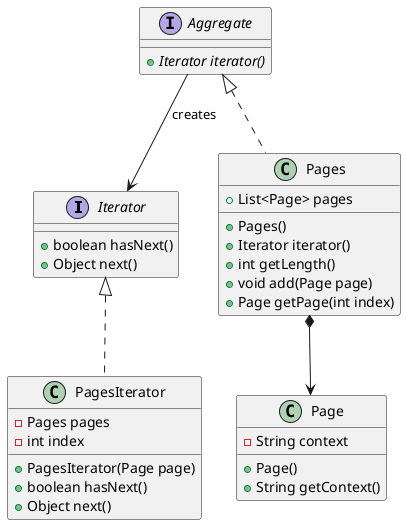 @startuml

interface Iterator {
    + boolean hasNext()
    + Object next()
}

interface Aggregate{
    {abstract} + Iterator iterator()
}

Aggregate --> Iterator : creates

class Page{
    - String context
    + Page()
    + String getContext()
}

class Pages implements Aggregate{
    + List<Page> pages
    + Pages()
    + Iterator iterator()
    + int getLength()
    + void add(Page page)
    + Page getPage(int index)
}

Pages *--> Page 

class PagesIterator implements Iterator{
    - Pages pages
    - int index 
    + PagesIterator(Page page)
    + boolean hasNext()
    + Object next()
}

@enduml